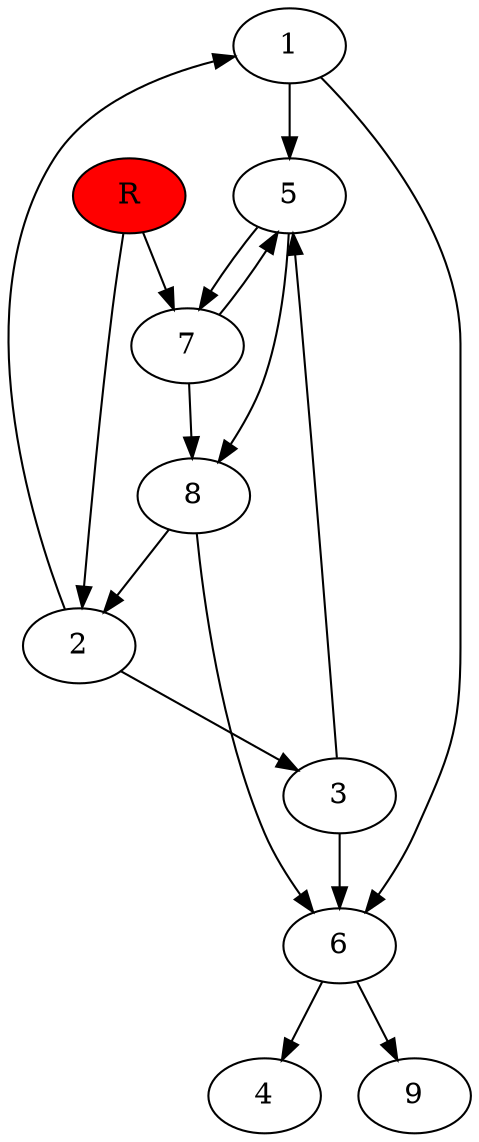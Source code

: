 digraph prb52609 {
	1
	2
	3
	4
	5
	6
	7
	8
	R [fillcolor="#ff0000" style=filled]
	1 -> 5
	1 -> 6
	2 -> 1
	2 -> 3
	3 -> 5
	3 -> 6
	5 -> 7
	5 -> 8
	6 -> 4
	6 -> 9
	7 -> 5
	7 -> 8
	8 -> 2
	8 -> 6
	R -> 2
	R -> 7
}
